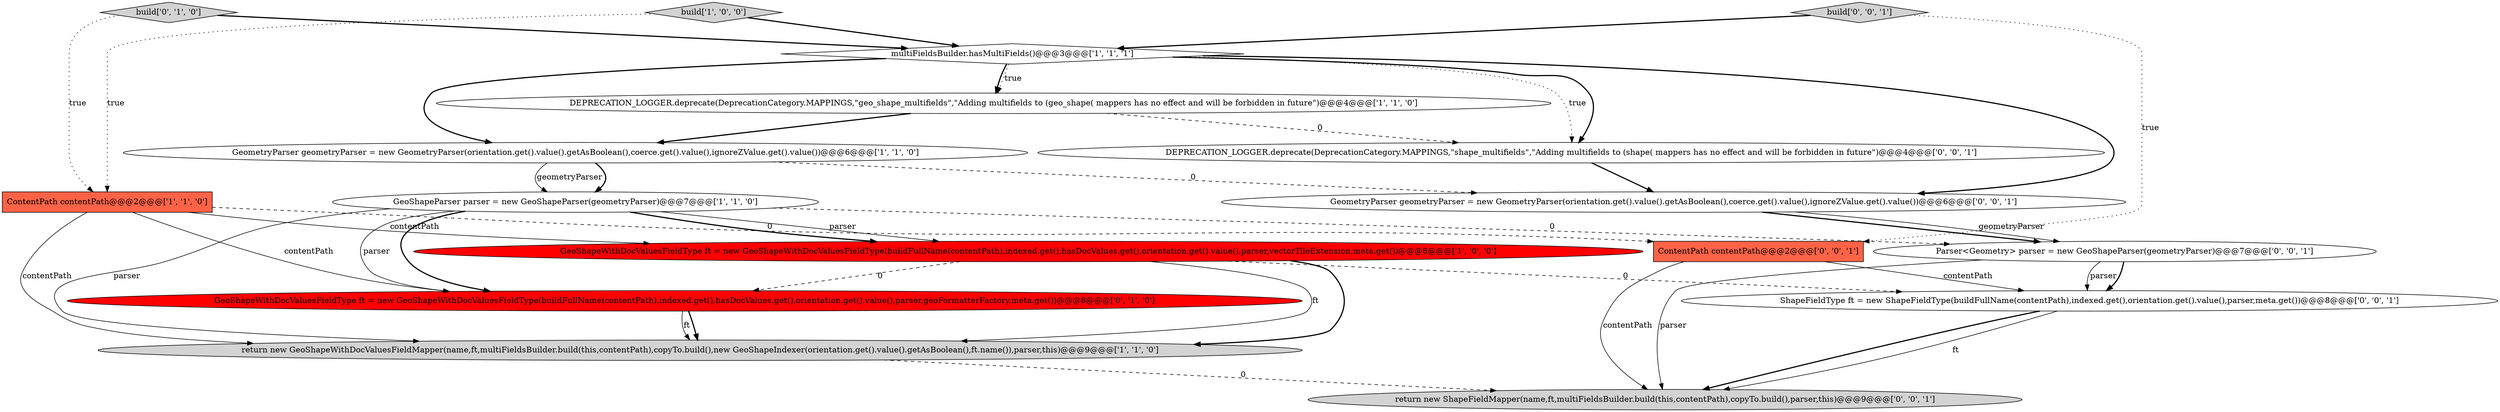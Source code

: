 digraph {
6 [style = filled, label = "GeometryParser geometryParser = new GeometryParser(orientation.get().value().getAsBoolean(),coerce.get().value(),ignoreZValue.get().value())@@@6@@@['1', '1', '0']", fillcolor = white, shape = ellipse image = "AAA0AAABBB1BBB"];
10 [style = filled, label = "return new ShapeFieldMapper(name,ft,multiFieldsBuilder.build(this,contentPath),copyTo.build(),parser,this)@@@9@@@['0', '0', '1']", fillcolor = lightgray, shape = ellipse image = "AAA0AAABBB3BBB"];
9 [style = filled, label = "build['0', '1', '0']", fillcolor = lightgray, shape = diamond image = "AAA0AAABBB2BBB"];
16 [style = filled, label = "Parser<Geometry> parser = new GeoShapeParser(geometryParser)@@@7@@@['0', '0', '1']", fillcolor = white, shape = ellipse image = "AAA0AAABBB3BBB"];
15 [style = filled, label = "GeometryParser geometryParser = new GeometryParser(orientation.get().value().getAsBoolean(),coerce.get().value(),ignoreZValue.get().value())@@@6@@@['0', '0', '1']", fillcolor = white, shape = ellipse image = "AAA0AAABBB3BBB"];
5 [style = filled, label = "DEPRECATION_LOGGER.deprecate(DeprecationCategory.MAPPINGS,\"geo_shape_multifields\",\"Adding multifields to (geo_shape( mappers has no effect and will be forbidden in future\")@@@4@@@['1', '1', '0']", fillcolor = white, shape = ellipse image = "AAA0AAABBB1BBB"];
14 [style = filled, label = "ContentPath contentPath@@@2@@@['0', '0', '1']", fillcolor = tomato, shape = box image = "AAA0AAABBB3BBB"];
11 [style = filled, label = "build['0', '0', '1']", fillcolor = lightgray, shape = diamond image = "AAA0AAABBB3BBB"];
4 [style = filled, label = "GeoShapeWithDocValuesFieldType ft = new GeoShapeWithDocValuesFieldType(buildFullName(contentPath),indexed.get(),hasDocValues.get(),orientation.get().value(),parser,vectorTileExtension,meta.get())@@@8@@@['1', '0', '0']", fillcolor = red, shape = ellipse image = "AAA1AAABBB1BBB"];
0 [style = filled, label = "ContentPath contentPath@@@2@@@['1', '1', '0']", fillcolor = tomato, shape = box image = "AAA0AAABBB1BBB"];
3 [style = filled, label = "return new GeoShapeWithDocValuesFieldMapper(name,ft,multiFieldsBuilder.build(this,contentPath),copyTo.build(),new GeoShapeIndexer(orientation.get().value().getAsBoolean(),ft.name()),parser,this)@@@9@@@['1', '1', '0']", fillcolor = lightgray, shape = ellipse image = "AAA0AAABBB1BBB"];
2 [style = filled, label = "GeoShapeParser parser = new GeoShapeParser(geometryParser)@@@7@@@['1', '1', '0']", fillcolor = white, shape = ellipse image = "AAA0AAABBB1BBB"];
13 [style = filled, label = "ShapeFieldType ft = new ShapeFieldType(buildFullName(contentPath),indexed.get(),orientation.get().value(),parser,meta.get())@@@8@@@['0', '0', '1']", fillcolor = white, shape = ellipse image = "AAA0AAABBB3BBB"];
7 [style = filled, label = "build['1', '0', '0']", fillcolor = lightgray, shape = diamond image = "AAA0AAABBB1BBB"];
8 [style = filled, label = "GeoShapeWithDocValuesFieldType ft = new GeoShapeWithDocValuesFieldType(buildFullName(contentPath),indexed.get(),hasDocValues.get(),orientation.get().value(),parser,geoFormatterFactory,meta.get())@@@8@@@['0', '1', '0']", fillcolor = red, shape = ellipse image = "AAA1AAABBB2BBB"];
12 [style = filled, label = "DEPRECATION_LOGGER.deprecate(DeprecationCategory.MAPPINGS,\"shape_multifields\",\"Adding multifields to (shape( mappers has no effect and will be forbidden in future\")@@@4@@@['0', '0', '1']", fillcolor = white, shape = ellipse image = "AAA0AAABBB3BBB"];
1 [style = filled, label = "multiFieldsBuilder.hasMultiFields()@@@3@@@['1', '1', '1']", fillcolor = white, shape = diamond image = "AAA0AAABBB1BBB"];
0->8 [style = solid, label="contentPath"];
1->5 [style = bold, label=""];
14->10 [style = solid, label="contentPath"];
16->13 [style = solid, label="parser"];
4->3 [style = bold, label=""];
13->10 [style = bold, label=""];
16->13 [style = bold, label=""];
4->3 [style = solid, label="ft"];
9->0 [style = dotted, label="true"];
7->1 [style = bold, label=""];
5->12 [style = dashed, label="0"];
16->10 [style = solid, label="parser"];
11->1 [style = bold, label=""];
1->15 [style = bold, label=""];
8->3 [style = bold, label=""];
12->15 [style = bold, label=""];
11->14 [style = dotted, label="true"];
0->4 [style = solid, label="contentPath"];
7->0 [style = dotted, label="true"];
15->16 [style = bold, label=""];
2->4 [style = bold, label=""];
6->2 [style = bold, label=""];
0->14 [style = dashed, label="0"];
14->13 [style = solid, label="contentPath"];
1->6 [style = bold, label=""];
5->6 [style = bold, label=""];
6->15 [style = dashed, label="0"];
13->10 [style = solid, label="ft"];
2->8 [style = solid, label="parser"];
2->16 [style = dashed, label="0"];
1->12 [style = dotted, label="true"];
8->3 [style = solid, label="ft"];
2->3 [style = solid, label="parser"];
4->8 [style = dashed, label="0"];
6->2 [style = solid, label="geometryParser"];
1->12 [style = bold, label=""];
2->4 [style = solid, label="parser"];
3->10 [style = dashed, label="0"];
0->3 [style = solid, label="contentPath"];
15->16 [style = solid, label="geometryParser"];
9->1 [style = bold, label=""];
4->13 [style = dashed, label="0"];
1->5 [style = dotted, label="true"];
2->8 [style = bold, label=""];
}
